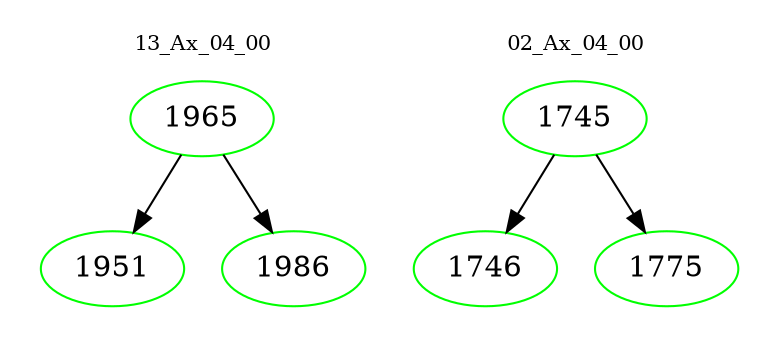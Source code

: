 digraph{
subgraph cluster_0 {
color = white
label = "13_Ax_04_00";
fontsize=10;
T0_1965 [label="1965", color="green"]
T0_1965 -> T0_1951 [color="black"]
T0_1951 [label="1951", color="green"]
T0_1965 -> T0_1986 [color="black"]
T0_1986 [label="1986", color="green"]
}
subgraph cluster_1 {
color = white
label = "02_Ax_04_00";
fontsize=10;
T1_1745 [label="1745", color="green"]
T1_1745 -> T1_1746 [color="black"]
T1_1746 [label="1746", color="green"]
T1_1745 -> T1_1775 [color="black"]
T1_1775 [label="1775", color="green"]
}
}
